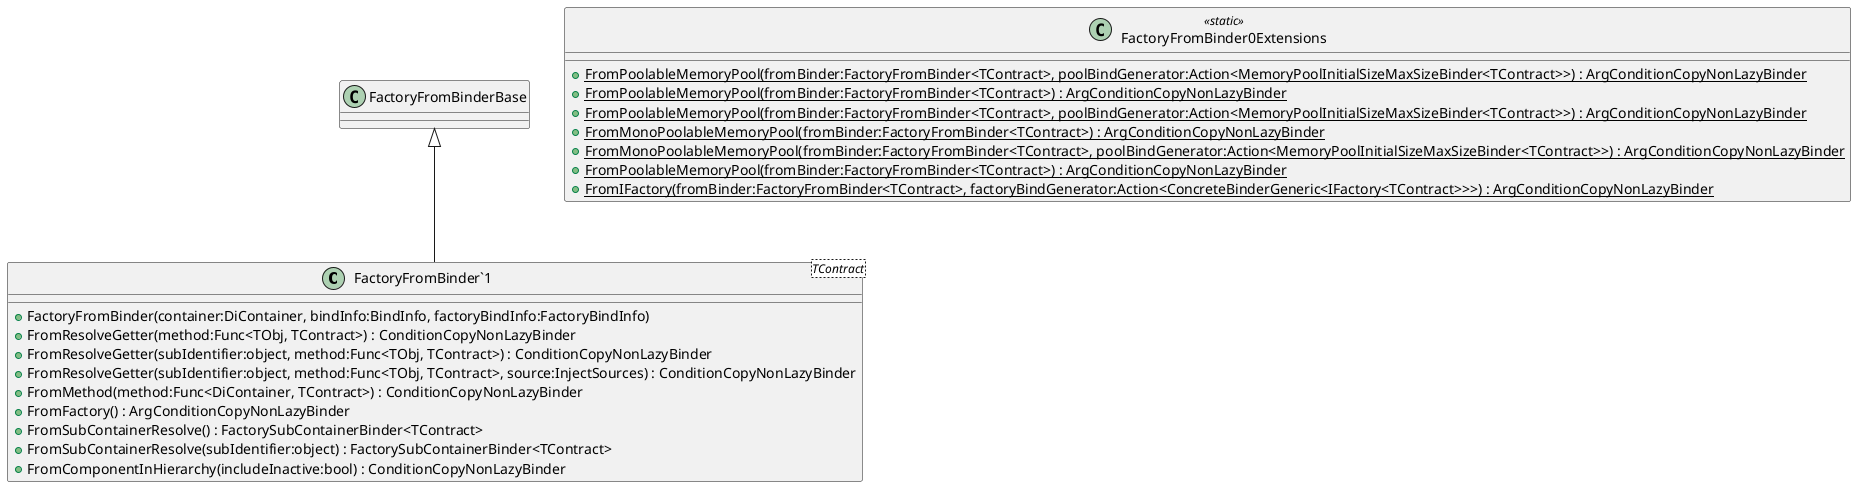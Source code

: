 @startuml
class "FactoryFromBinder`1"<TContract> {
    + FactoryFromBinder(container:DiContainer, bindInfo:BindInfo, factoryBindInfo:FactoryBindInfo)
    + FromResolveGetter(method:Func<TObj, TContract>) : ConditionCopyNonLazyBinder
    + FromResolveGetter(subIdentifier:object, method:Func<TObj, TContract>) : ConditionCopyNonLazyBinder
    + FromResolveGetter(subIdentifier:object, method:Func<TObj, TContract>, source:InjectSources) : ConditionCopyNonLazyBinder
    + FromMethod(method:Func<DiContainer, TContract>) : ConditionCopyNonLazyBinder
    + FromFactory() : ArgConditionCopyNonLazyBinder
    + FromSubContainerResolve() : FactorySubContainerBinder<TContract>
    + FromSubContainerResolve(subIdentifier:object) : FactorySubContainerBinder<TContract>
    + FromComponentInHierarchy(includeInactive:bool) : ConditionCopyNonLazyBinder
}
class FactoryFromBinder0Extensions <<static>> {
    + {static} FromPoolableMemoryPool(fromBinder:FactoryFromBinder<TContract>, poolBindGenerator:Action<MemoryPoolInitialSizeMaxSizeBinder<TContract>>) : ArgConditionCopyNonLazyBinder
    + {static} FromPoolableMemoryPool(fromBinder:FactoryFromBinder<TContract>) : ArgConditionCopyNonLazyBinder
    + {static} FromPoolableMemoryPool(fromBinder:FactoryFromBinder<TContract>, poolBindGenerator:Action<MemoryPoolInitialSizeMaxSizeBinder<TContract>>) : ArgConditionCopyNonLazyBinder
    + {static} FromMonoPoolableMemoryPool(fromBinder:FactoryFromBinder<TContract>) : ArgConditionCopyNonLazyBinder
    + {static} FromMonoPoolableMemoryPool(fromBinder:FactoryFromBinder<TContract>, poolBindGenerator:Action<MemoryPoolInitialSizeMaxSizeBinder<TContract>>) : ArgConditionCopyNonLazyBinder
    + {static} FromPoolableMemoryPool(fromBinder:FactoryFromBinder<TContract>) : ArgConditionCopyNonLazyBinder
    + {static} FromIFactory(fromBinder:FactoryFromBinder<TContract>, factoryBindGenerator:Action<ConcreteBinderGeneric<IFactory<TContract>>>) : ArgConditionCopyNonLazyBinder
}
FactoryFromBinderBase <|-- "FactoryFromBinder`1"
@enduml
